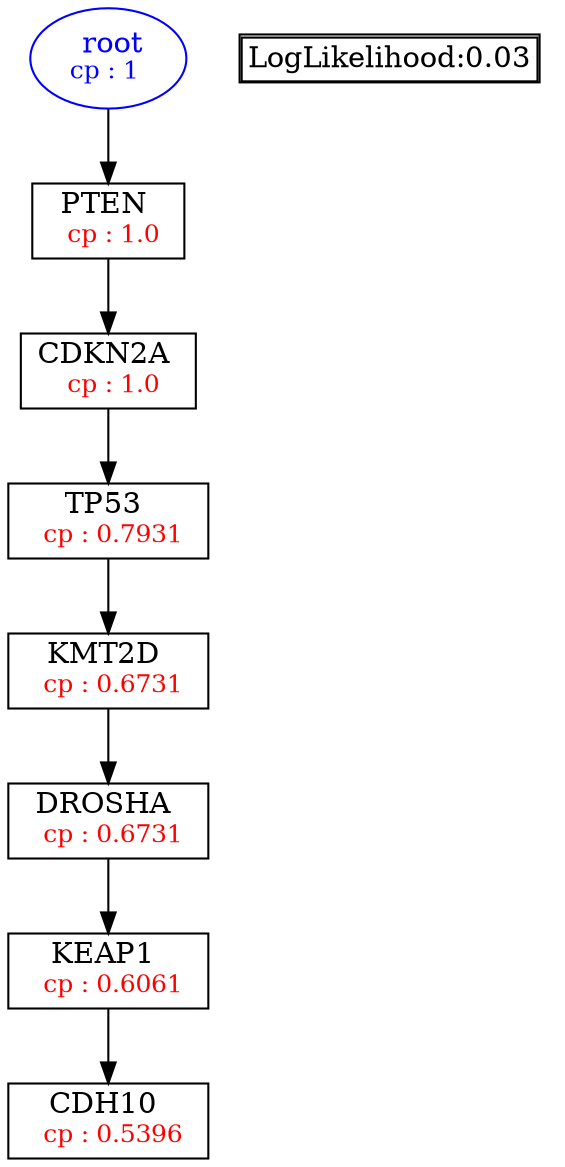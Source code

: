 digraph tree {
    "root" [label=<<font color='Blue'> root</font><br/><font color='Blue' POINT-SIZE='12'>cp : 1 </font>>, shape=oval, color=Blue];
    "S6" [label =<PTEN <br/> <font color='Red' POINT-SIZE='12'> cp : 1.0 </font>>, shape=box];
    "S3" [label =<CDKN2A <br/> <font color='Red' POINT-SIZE='12'> cp : 1.0 </font>>, shape=box];
    "S4" [label =<TP53 <br/> <font color='Red' POINT-SIZE='12'> cp : 0.7931 </font>>, shape=box];
    "S7" [label =<KMT2D <br/> <font color='Red' POINT-SIZE='12'> cp : 0.6731 </font>>, shape=box];
    "S2" [label =<DROSHA <br/> <font color='Red' POINT-SIZE='12'> cp : 0.6731 </font>>, shape=box];
    "S5" [label =<KEAP1 <br/> <font color='Red' POINT-SIZE='12'> cp : 0.6061 </font>>, shape=box];
    "S1" [label =<CDH10 <br/> <font color='Red' POINT-SIZE='12'> cp : 0.5396 </font>>, shape=box];
    "root" -> "S6";
    "S6" -> "S3";
    "S3" -> "S4";
    "S4" -> "S7";
    "S7" -> "S2";
    "S2" -> "S5";
    "S5" -> "S1";

    node[shape=plaintext]
    fontsize="10"
    struct1 [label=
    <<TABLE BORDER="1" CELLBORDER="1" CELLSPACING="0" >
    <TR><TD ALIGN="LEFT">LogLikelihood:0.03</TD></TR>
    </TABLE>>];

}
